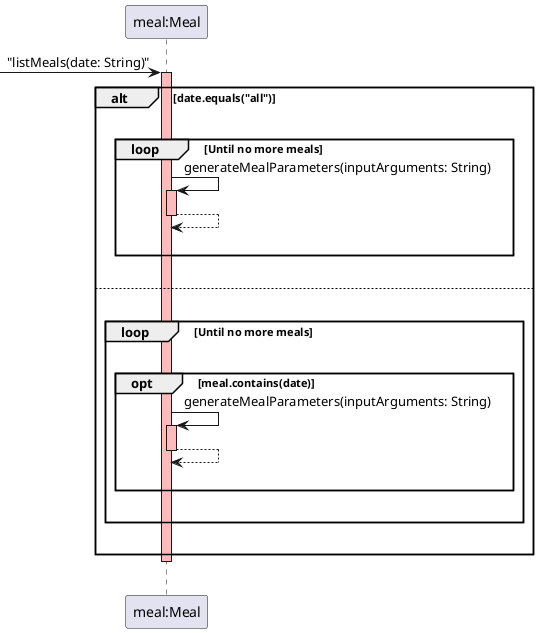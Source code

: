@startuml
'https://plantuml.com/sequence-diagram
participant "meal:Meal"
    ->"meal:Meal" : "listMeals(date: String)"
    activate "meal:Meal" #FFBBBB
    alt date.equals("all")
    |||
    loop Until no more meals
    "meal:Meal"->"meal:Meal" : generateMealParameters(inputArguments: String)
    activate "meal:Meal" #FFBBBB
    return
    |||
    end
    |||
    else
    |||
    loop Until no more meals
    |||
    opt meal.contains(date)
    "meal:Meal"->"meal:Meal" : generateMealParameters(inputArguments: String)
    activate "meal:Meal" #FFBBBB
    return
    |||
    end
    |||
    end
    |||
    end
    deactivate "meal:Meal"
    |||
@enduml